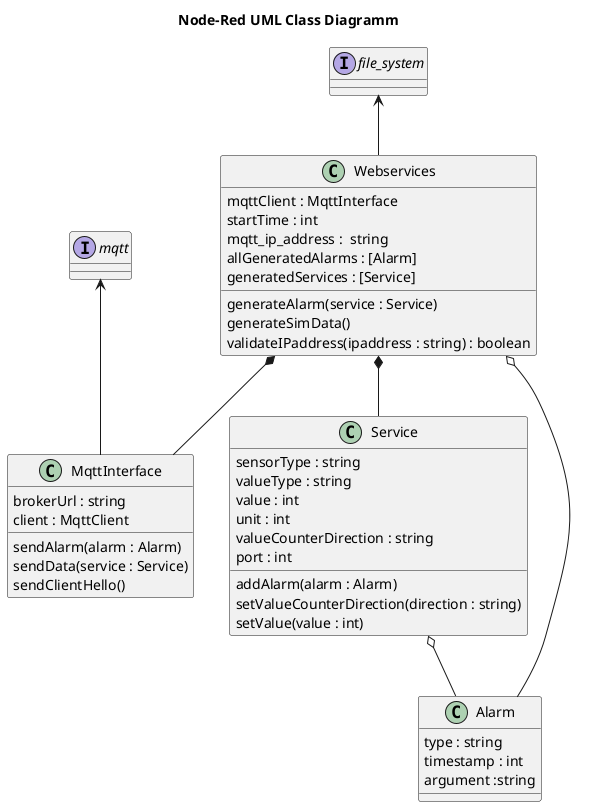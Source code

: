 @startuml

title "Node-Red UML Class Diagramm"

Webservices *-- Service
file_system <-- Webservices
interface file_system
Webservices o-- Alarm
Service o-- Alarm
Webservices *-- MqttInterface
mqtt <-- MqttInterface
interface mqtt

Webservices : mqttClient : MqttInterface
Webservices : startTime : int
Webservices : mqtt_ip_address :  string
Webservices : allGeneratedAlarms : [Alarm]
Webservices : generatedServices : [Service]
Webservices : generateAlarm(service : Service)
Webservices : generateSimData()
Webservices : validateIPaddress(ipaddress : string) : boolean

Service : sensorType : string
Service : valueType : string
Service : value : int
Service : unit : int
Service : valueCounterDirection : string
Service : port : int
Service : addAlarm(alarm : Alarm)
Service : setValueCounterDirection(direction : string)
Service : setValue(value : int)

Alarm : type : string
Alarm : timestamp : int
Alarm : argument :string

MqttInterface : brokerUrl : string
MqttInterface : client : MqttClient
MqttInterface : sendAlarm(alarm : Alarm)
MqttInterface : sendData(service : Service)
MqttInterface : sendClientHello()

@enduml